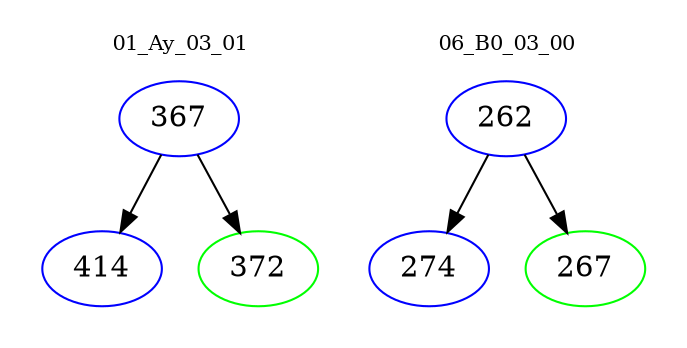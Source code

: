 digraph{
subgraph cluster_0 {
color = white
label = "01_Ay_03_01";
fontsize=10;
T0_367 [label="367", color="blue"]
T0_367 -> T0_414 [color="black"]
T0_414 [label="414", color="blue"]
T0_367 -> T0_372 [color="black"]
T0_372 [label="372", color="green"]
}
subgraph cluster_1 {
color = white
label = "06_B0_03_00";
fontsize=10;
T1_262 [label="262", color="blue"]
T1_262 -> T1_274 [color="black"]
T1_274 [label="274", color="blue"]
T1_262 -> T1_267 [color="black"]
T1_267 [label="267", color="green"]
}
}
